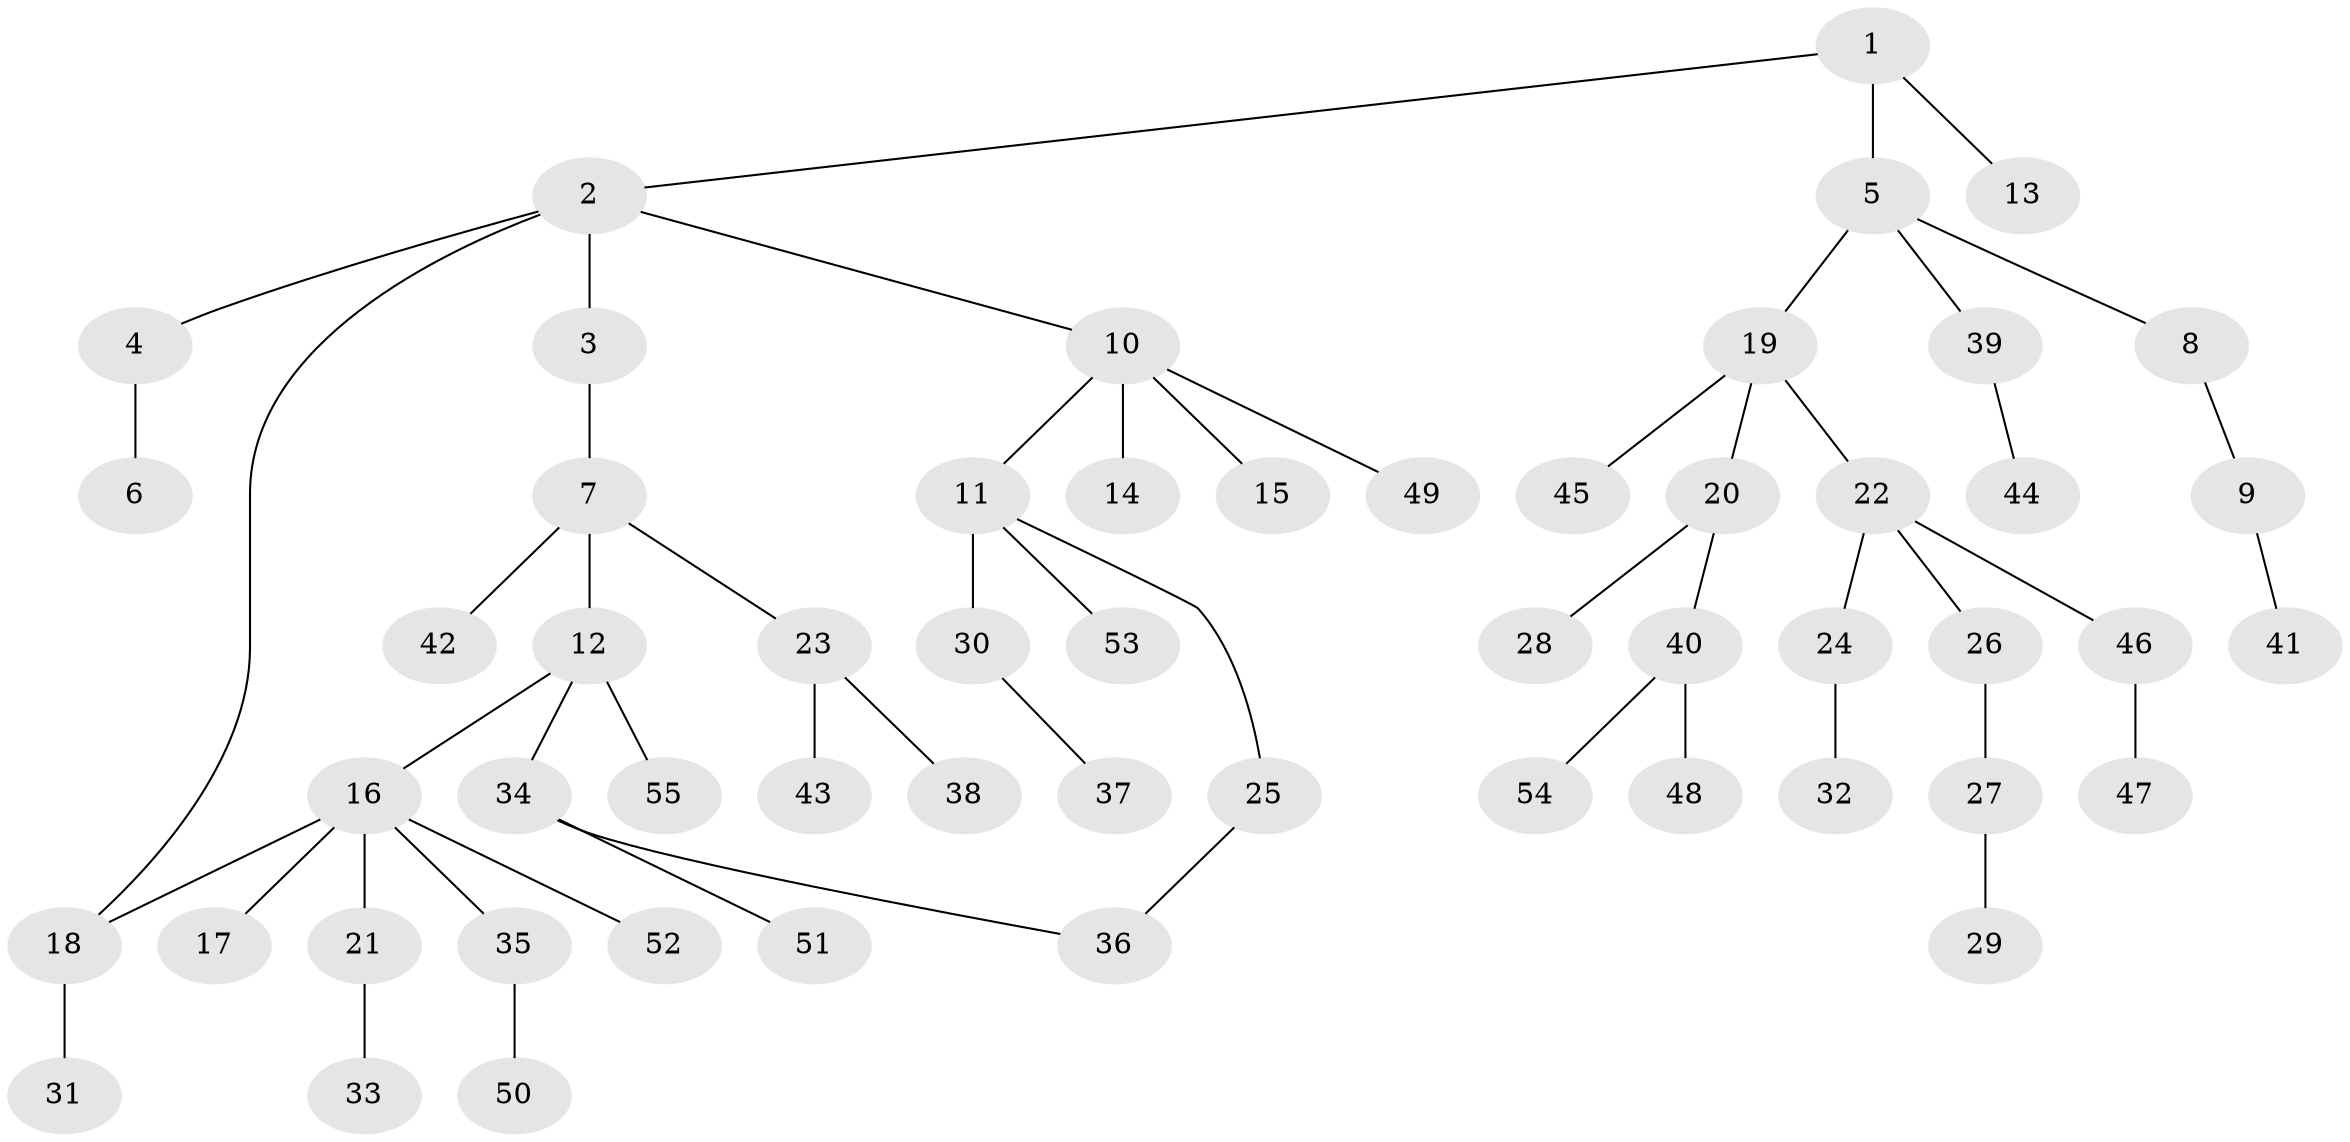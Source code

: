 // Generated by graph-tools (version 1.1) at 2025/40/03/09/25 04:40:54]
// undirected, 55 vertices, 56 edges
graph export_dot {
graph [start="1"]
  node [color=gray90,style=filled];
  1;
  2;
  3;
  4;
  5;
  6;
  7;
  8;
  9;
  10;
  11;
  12;
  13;
  14;
  15;
  16;
  17;
  18;
  19;
  20;
  21;
  22;
  23;
  24;
  25;
  26;
  27;
  28;
  29;
  30;
  31;
  32;
  33;
  34;
  35;
  36;
  37;
  38;
  39;
  40;
  41;
  42;
  43;
  44;
  45;
  46;
  47;
  48;
  49;
  50;
  51;
  52;
  53;
  54;
  55;
  1 -- 2;
  1 -- 5;
  1 -- 13;
  2 -- 3;
  2 -- 4;
  2 -- 10;
  2 -- 18;
  3 -- 7;
  4 -- 6;
  5 -- 8;
  5 -- 19;
  5 -- 39;
  7 -- 12;
  7 -- 23;
  7 -- 42;
  8 -- 9;
  9 -- 41;
  10 -- 11;
  10 -- 14;
  10 -- 15;
  10 -- 49;
  11 -- 25;
  11 -- 30;
  11 -- 53;
  12 -- 16;
  12 -- 34;
  12 -- 55;
  16 -- 17;
  16 -- 21;
  16 -- 35;
  16 -- 52;
  16 -- 18;
  18 -- 31;
  19 -- 20;
  19 -- 22;
  19 -- 45;
  20 -- 28;
  20 -- 40;
  21 -- 33;
  22 -- 24;
  22 -- 26;
  22 -- 46;
  23 -- 38;
  23 -- 43;
  24 -- 32;
  25 -- 36;
  26 -- 27;
  27 -- 29;
  30 -- 37;
  34 -- 51;
  34 -- 36;
  35 -- 50;
  39 -- 44;
  40 -- 48;
  40 -- 54;
  46 -- 47;
}
